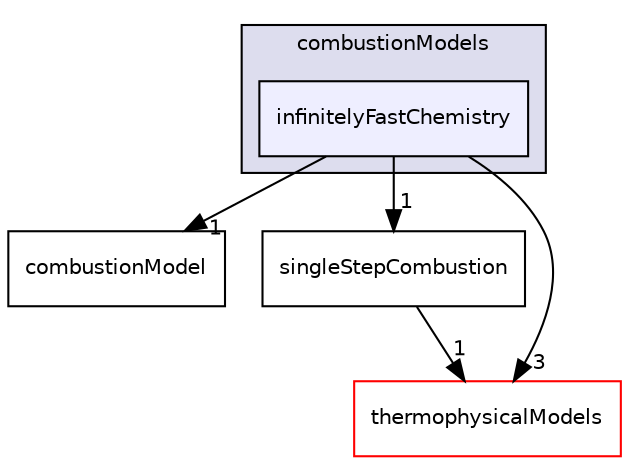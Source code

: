 digraph "src/combustionModels/infinitelyFastChemistry" {
  bgcolor=transparent;
  compound=true
  node [ fontsize="10", fontname="Helvetica"];
  edge [ labelfontsize="10", labelfontname="Helvetica"];
  subgraph clusterdir_a28bb8a003fe9b05e061f79ecbbcb476 {
    graph [ bgcolor="#ddddee", pencolor="black", label="combustionModels" fontname="Helvetica", fontsize="10", URL="dir_a28bb8a003fe9b05e061f79ecbbcb476.html"]
  dir_2f775577c3c56dc499f5cb224737c7fe [shape=box, label="infinitelyFastChemistry", style="filled", fillcolor="#eeeeff", pencolor="black", URL="dir_2f775577c3c56dc499f5cb224737c7fe.html"];
  }
  dir_cf7b61e9dee2eed7a2c89936088862b3 [shape=box label="combustionModel" URL="dir_cf7b61e9dee2eed7a2c89936088862b3.html"];
  dir_67089bd647ef63ae09f43c52d62dbb27 [shape=box label="singleStepCombustion" URL="dir_67089bd647ef63ae09f43c52d62dbb27.html"];
  dir_2778d089ec5c4f66810b11f753867003 [shape=box label="thermophysicalModels" color="red" URL="dir_2778d089ec5c4f66810b11f753867003.html"];
  dir_2f775577c3c56dc499f5cb224737c7fe->dir_cf7b61e9dee2eed7a2c89936088862b3 [headlabel="1", labeldistance=1.5 headhref="dir_000527_000513.html"];
  dir_2f775577c3c56dc499f5cb224737c7fe->dir_67089bd647ef63ae09f43c52d62dbb27 [headlabel="1", labeldistance=1.5 headhref="dir_000527_000544.html"];
  dir_2f775577c3c56dc499f5cb224737c7fe->dir_2778d089ec5c4f66810b11f753867003 [headlabel="3", labeldistance=1.5 headhref="dir_000527_001225.html"];
  dir_67089bd647ef63ae09f43c52d62dbb27->dir_2778d089ec5c4f66810b11f753867003 [headlabel="1", labeldistance=1.5 headhref="dir_000544_001225.html"];
}

